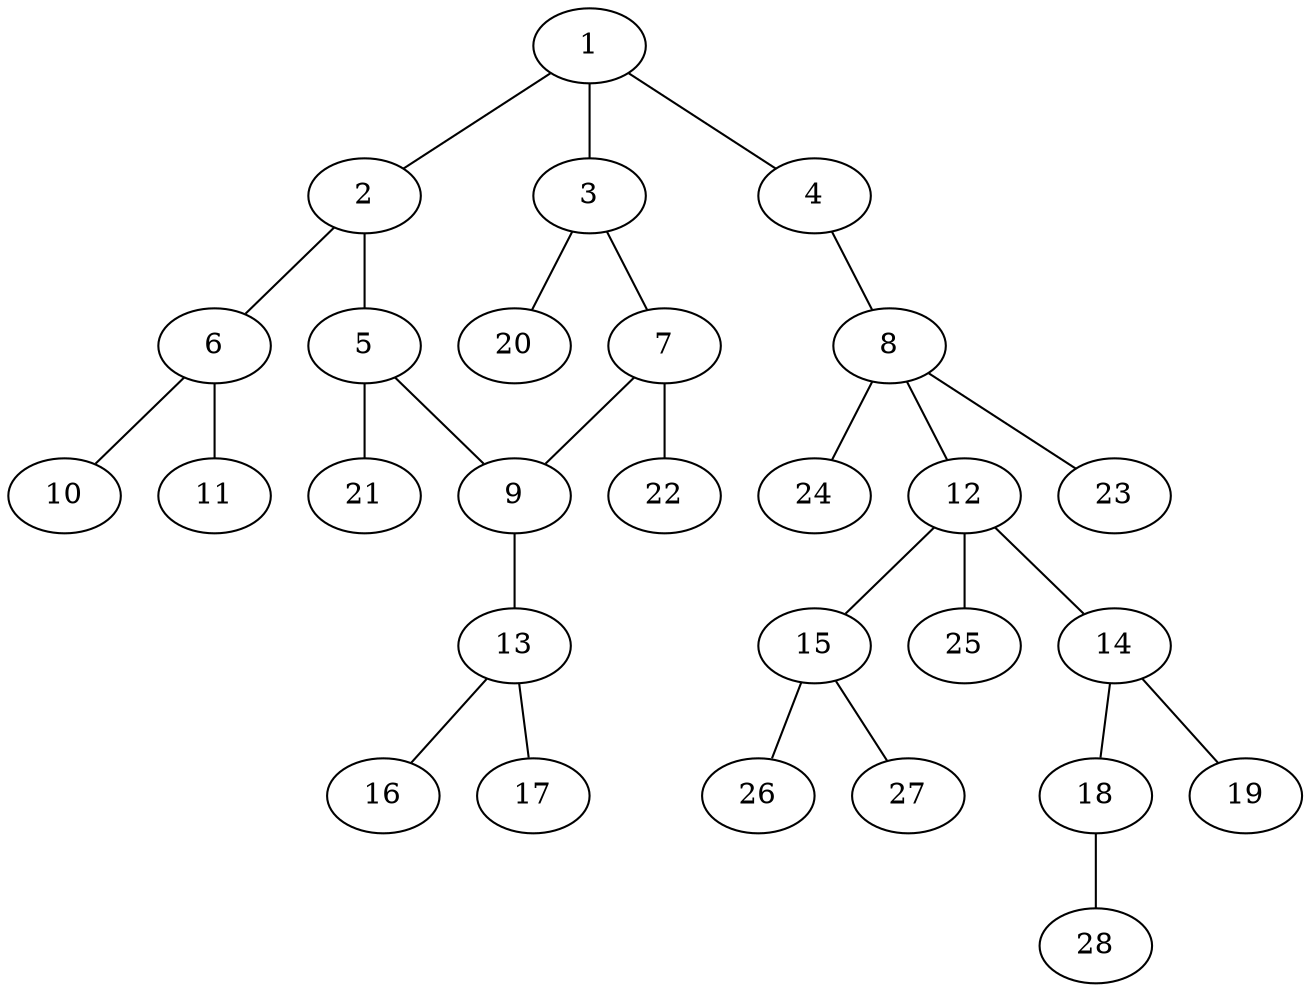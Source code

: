graph molecule_4221 {
	1	 [chem=C];
	2	 [chem=C];
	1 -- 2	 [valence=2];
	3	 [chem=C];
	1 -- 3	 [valence=1];
	4	 [chem=S];
	1 -- 4	 [valence=1];
	5	 [chem=C];
	2 -- 5	 [valence=1];
	6	 [chem=N];
	2 -- 6	 [valence=1];
	7	 [chem=C];
	3 -- 7	 [valence=2];
	20	 [chem=H];
	3 -- 20	 [valence=1];
	8	 [chem=C];
	4 -- 8	 [valence=1];
	9	 [chem=C];
	5 -- 9	 [valence=2];
	21	 [chem=H];
	5 -- 21	 [valence=1];
	10	 [chem=O];
	6 -- 10	 [valence=2];
	11	 [chem=O];
	6 -- 11	 [valence=1];
	7 -- 9	 [valence=1];
	22	 [chem=H];
	7 -- 22	 [valence=1];
	12	 [chem=C];
	8 -- 12	 [valence=1];
	23	 [chem=H];
	8 -- 23	 [valence=1];
	24	 [chem=H];
	8 -- 24	 [valence=1];
	13	 [chem=N];
	9 -- 13	 [valence=1];
	14	 [chem=C];
	12 -- 14	 [valence=1];
	15	 [chem=N];
	12 -- 15	 [valence=1];
	25	 [chem=H];
	12 -- 25	 [valence=1];
	16	 [chem=O];
	13 -- 16	 [valence=2];
	17	 [chem=O];
	13 -- 17	 [valence=1];
	18	 [chem=O];
	14 -- 18	 [valence=1];
	19	 [chem=O];
	14 -- 19	 [valence=2];
	26	 [chem=H];
	15 -- 26	 [valence=1];
	27	 [chem=H];
	15 -- 27	 [valence=1];
	28	 [chem=H];
	18 -- 28	 [valence=1];
}
